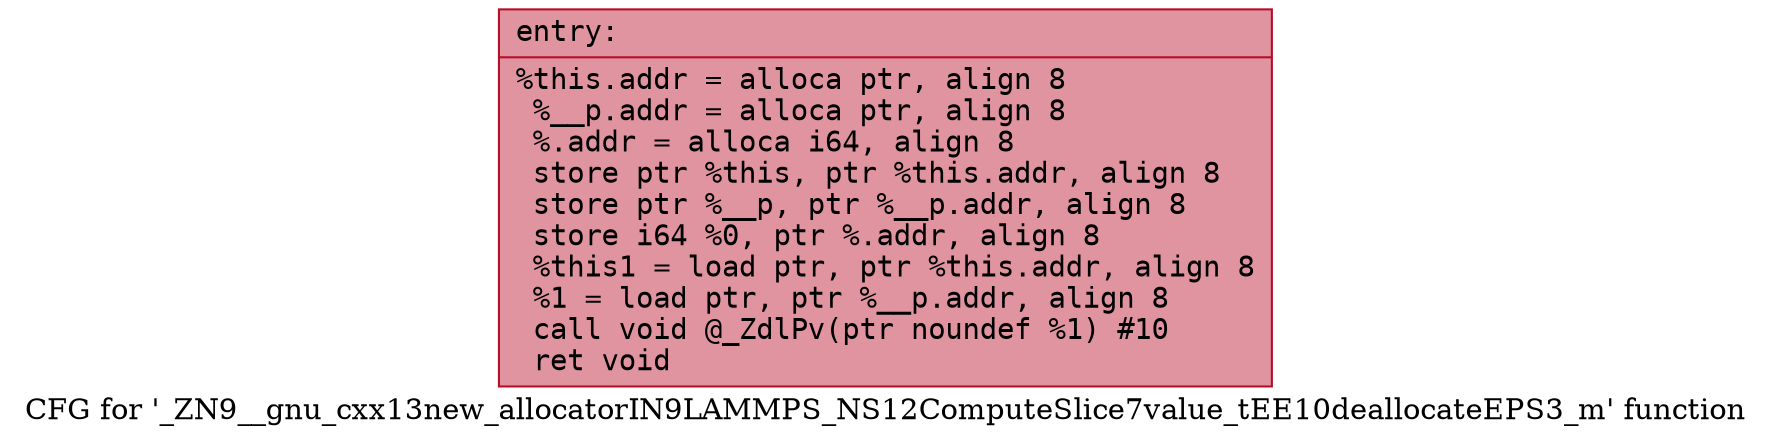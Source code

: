 digraph "CFG for '_ZN9__gnu_cxx13new_allocatorIN9LAMMPS_NS12ComputeSlice7value_tEE10deallocateEPS3_m' function" {
	label="CFG for '_ZN9__gnu_cxx13new_allocatorIN9LAMMPS_NS12ComputeSlice7value_tEE10deallocateEPS3_m' function";

	Node0x558104763780 [shape=record,color="#b70d28ff", style=filled, fillcolor="#b70d2870" fontname="Courier",label="{entry:\l|  %this.addr = alloca ptr, align 8\l  %__p.addr = alloca ptr, align 8\l  %.addr = alloca i64, align 8\l  store ptr %this, ptr %this.addr, align 8\l  store ptr %__p, ptr %__p.addr, align 8\l  store i64 %0, ptr %.addr, align 8\l  %this1 = load ptr, ptr %this.addr, align 8\l  %1 = load ptr, ptr %__p.addr, align 8\l  call void @_ZdlPv(ptr noundef %1) #10\l  ret void\l}"];
}
